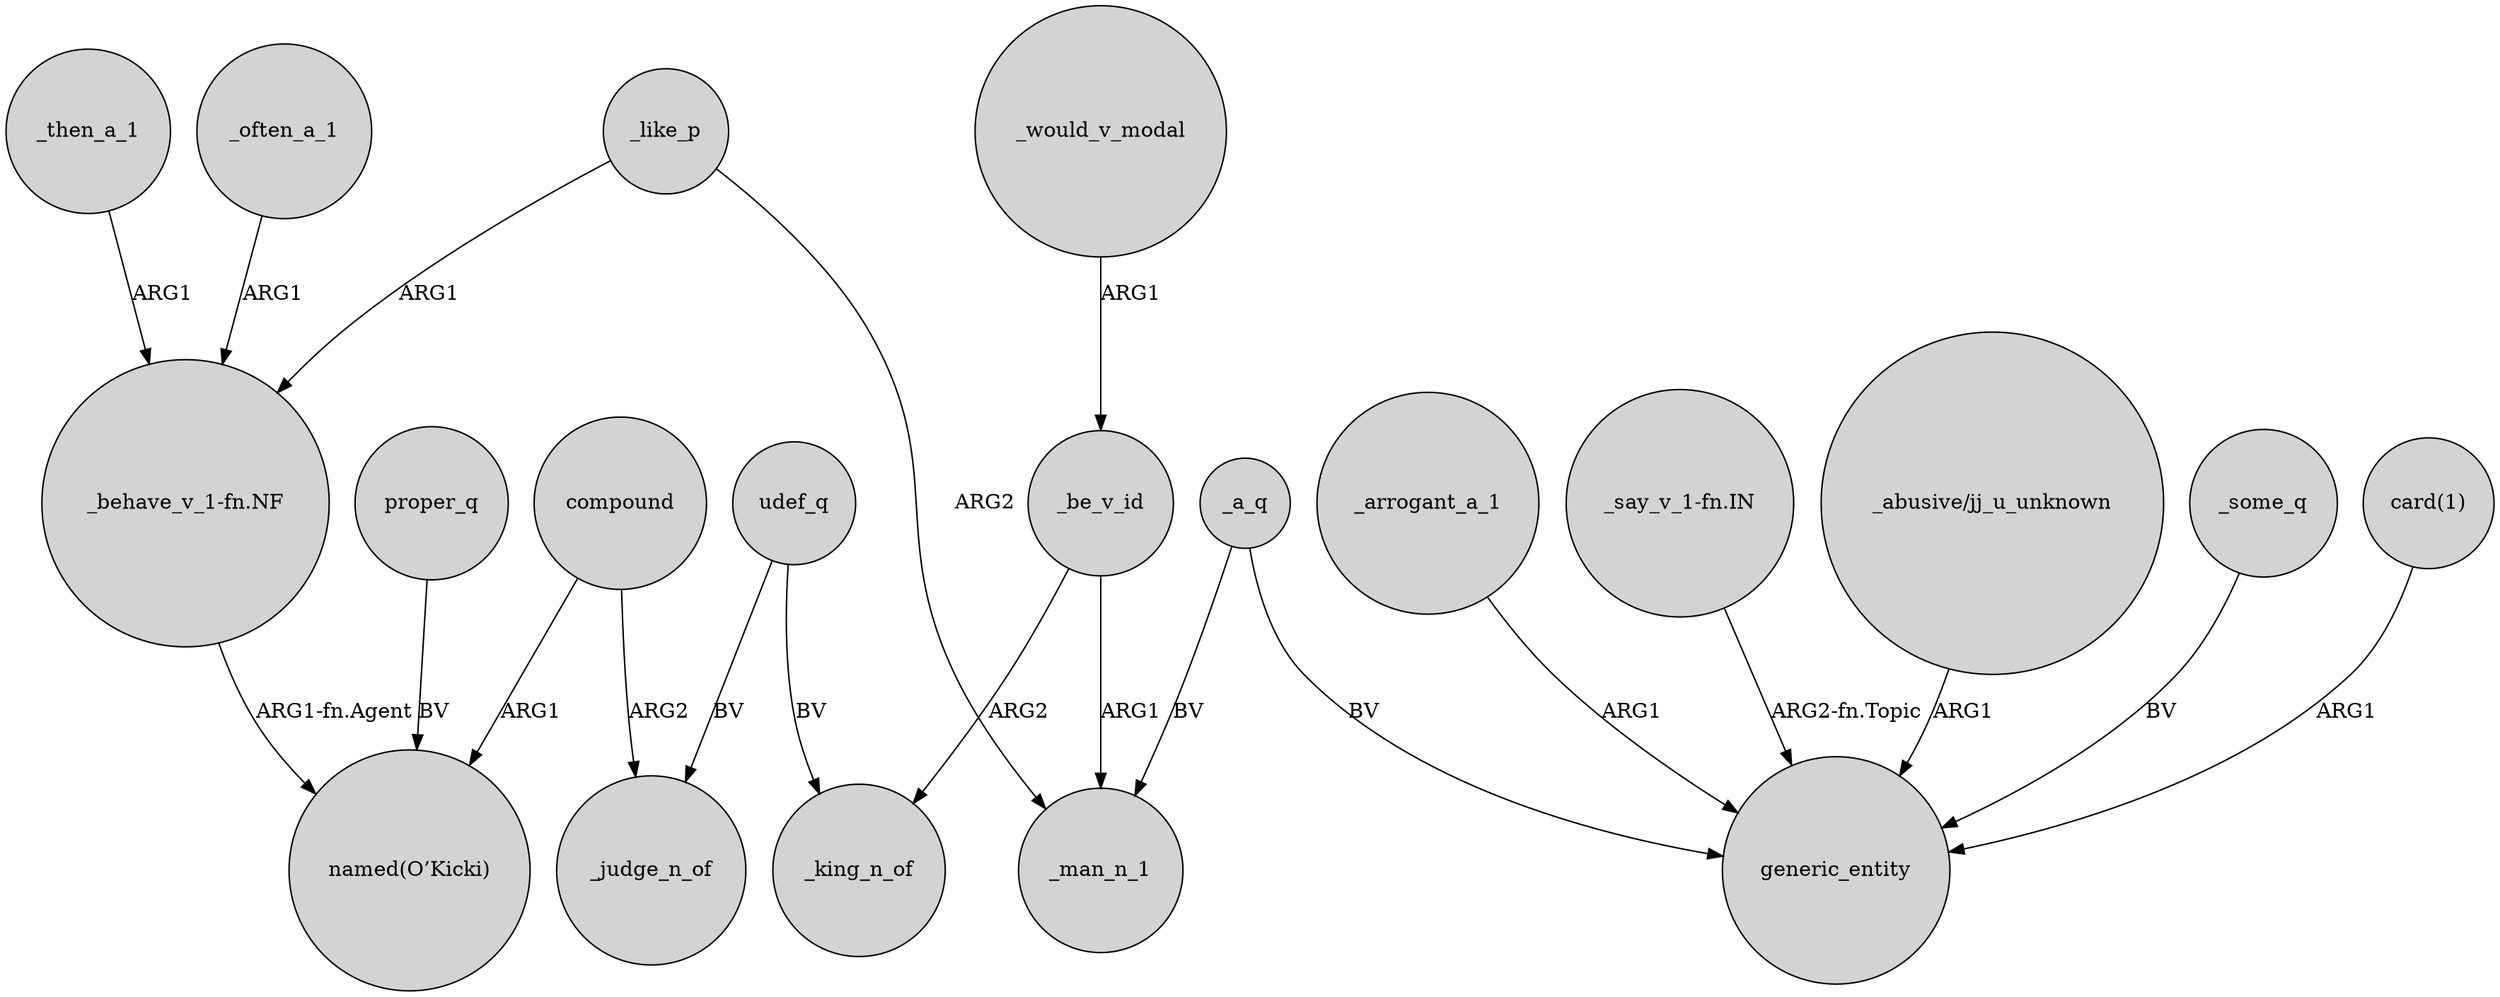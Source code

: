 digraph {
	node [shape=circle style=filled]
	compound -> "named(O’Kicki)" [label=ARG1]
	_like_p -> _man_n_1 [label=ARG2]
	_like_p -> "_behave_v_1-fn.NF" [label=ARG1]
	_be_v_id -> _king_n_of [label=ARG2]
	compound -> _judge_n_of [label=ARG2]
	"_say_v_1-fn.IN" -> generic_entity [label="ARG2-fn.Topic"]
	_a_q -> generic_entity [label=BV]
	_then_a_1 -> "_behave_v_1-fn.NF" [label=ARG1]
	proper_q -> "named(O’Kicki)" [label=BV]
	_would_v_modal -> _be_v_id [label=ARG1]
	"_abusive/jj_u_unknown" -> generic_entity [label=ARG1]
	udef_q -> _judge_n_of [label=BV]
	"_behave_v_1-fn.NF" -> "named(O’Kicki)" [label="ARG1-fn.Agent"]
	_a_q -> _man_n_1 [label=BV]
	_some_q -> generic_entity [label=BV]
	"card(1)" -> generic_entity [label=ARG1]
	_arrogant_a_1 -> generic_entity [label=ARG1]
	udef_q -> _king_n_of [label=BV]
	_be_v_id -> _man_n_1 [label=ARG1]
	_often_a_1 -> "_behave_v_1-fn.NF" [label=ARG1]
}
